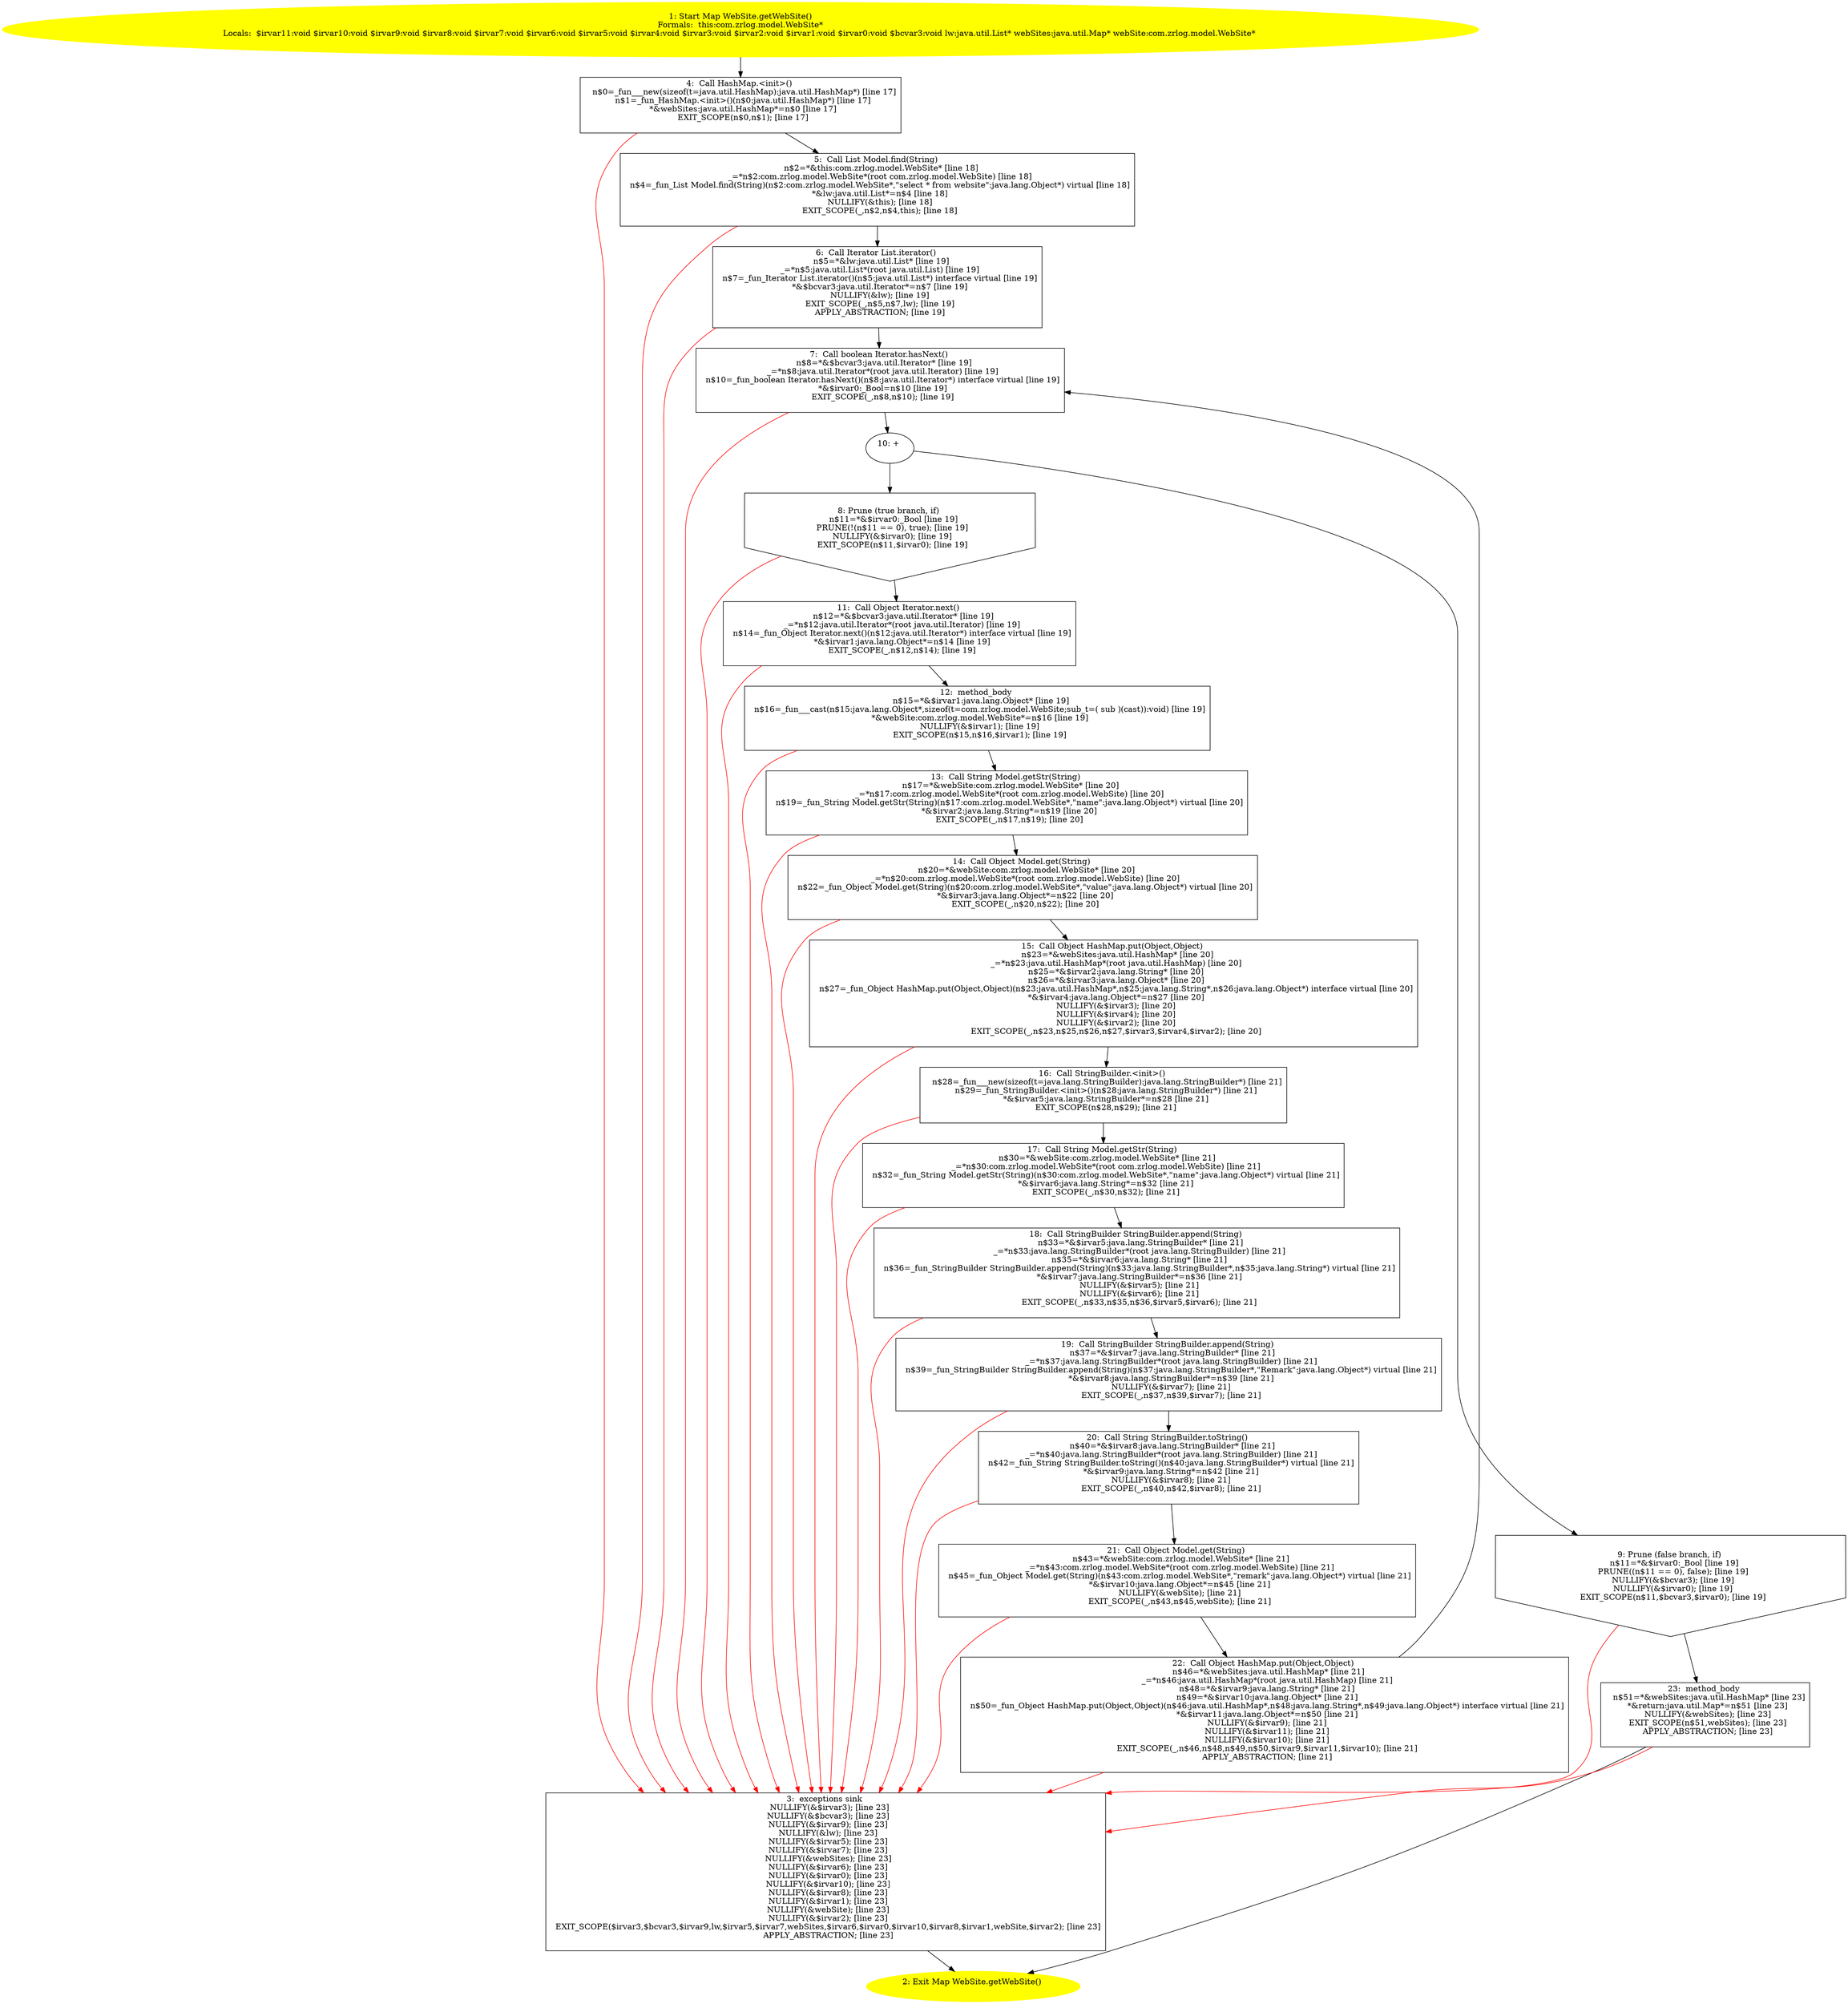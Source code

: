 /* @generated */
digraph cfg {
"com.zrlog.model.WebSite.getWebSite():java.util.Map.42acea7e4a26c514efd9b14dc50aee6e_1" [label="1: Start Map WebSite.getWebSite()\nFormals:  this:com.zrlog.model.WebSite*\nLocals:  $irvar11:void $irvar10:void $irvar9:void $irvar8:void $irvar7:void $irvar6:void $irvar5:void $irvar4:void $irvar3:void $irvar2:void $irvar1:void $irvar0:void $bcvar3:void lw:java.util.List* webSites:java.util.Map* webSite:com.zrlog.model.WebSite* \n  " color=yellow style=filled]
	

	 "com.zrlog.model.WebSite.getWebSite():java.util.Map.42acea7e4a26c514efd9b14dc50aee6e_1" -> "com.zrlog.model.WebSite.getWebSite():java.util.Map.42acea7e4a26c514efd9b14dc50aee6e_4" ;
"com.zrlog.model.WebSite.getWebSite():java.util.Map.42acea7e4a26c514efd9b14dc50aee6e_2" [label="2: Exit Map WebSite.getWebSite() \n  " color=yellow style=filled]
	

"com.zrlog.model.WebSite.getWebSite():java.util.Map.42acea7e4a26c514efd9b14dc50aee6e_3" [label="3:  exceptions sink \n   NULLIFY(&$irvar3); [line 23]\n  NULLIFY(&$bcvar3); [line 23]\n  NULLIFY(&$irvar9); [line 23]\n  NULLIFY(&lw); [line 23]\n  NULLIFY(&$irvar5); [line 23]\n  NULLIFY(&$irvar7); [line 23]\n  NULLIFY(&webSites); [line 23]\n  NULLIFY(&$irvar6); [line 23]\n  NULLIFY(&$irvar0); [line 23]\n  NULLIFY(&$irvar10); [line 23]\n  NULLIFY(&$irvar8); [line 23]\n  NULLIFY(&$irvar1); [line 23]\n  NULLIFY(&webSite); [line 23]\n  NULLIFY(&$irvar2); [line 23]\n  EXIT_SCOPE($irvar3,$bcvar3,$irvar9,lw,$irvar5,$irvar7,webSites,$irvar6,$irvar0,$irvar10,$irvar8,$irvar1,webSite,$irvar2); [line 23]\n  APPLY_ABSTRACTION; [line 23]\n " shape="box"]
	

	 "com.zrlog.model.WebSite.getWebSite():java.util.Map.42acea7e4a26c514efd9b14dc50aee6e_3" -> "com.zrlog.model.WebSite.getWebSite():java.util.Map.42acea7e4a26c514efd9b14dc50aee6e_2" ;
"com.zrlog.model.WebSite.getWebSite():java.util.Map.42acea7e4a26c514efd9b14dc50aee6e_4" [label="4:  Call HashMap.<init>() \n   n$0=_fun___new(sizeof(t=java.util.HashMap):java.util.HashMap*) [line 17]\n  n$1=_fun_HashMap.<init>()(n$0:java.util.HashMap*) [line 17]\n  *&webSites:java.util.HashMap*=n$0 [line 17]\n  EXIT_SCOPE(n$0,n$1); [line 17]\n " shape="box"]
	

	 "com.zrlog.model.WebSite.getWebSite():java.util.Map.42acea7e4a26c514efd9b14dc50aee6e_4" -> "com.zrlog.model.WebSite.getWebSite():java.util.Map.42acea7e4a26c514efd9b14dc50aee6e_5" ;
	 "com.zrlog.model.WebSite.getWebSite():java.util.Map.42acea7e4a26c514efd9b14dc50aee6e_4" -> "com.zrlog.model.WebSite.getWebSite():java.util.Map.42acea7e4a26c514efd9b14dc50aee6e_3" [color="red" ];
"com.zrlog.model.WebSite.getWebSite():java.util.Map.42acea7e4a26c514efd9b14dc50aee6e_5" [label="5:  Call List Model.find(String) \n   n$2=*&this:com.zrlog.model.WebSite* [line 18]\n  _=*n$2:com.zrlog.model.WebSite*(root com.zrlog.model.WebSite) [line 18]\n  n$4=_fun_List Model.find(String)(n$2:com.zrlog.model.WebSite*,\"select * from website\":java.lang.Object*) virtual [line 18]\n  *&lw:java.util.List*=n$4 [line 18]\n  NULLIFY(&this); [line 18]\n  EXIT_SCOPE(_,n$2,n$4,this); [line 18]\n " shape="box"]
	

	 "com.zrlog.model.WebSite.getWebSite():java.util.Map.42acea7e4a26c514efd9b14dc50aee6e_5" -> "com.zrlog.model.WebSite.getWebSite():java.util.Map.42acea7e4a26c514efd9b14dc50aee6e_6" ;
	 "com.zrlog.model.WebSite.getWebSite():java.util.Map.42acea7e4a26c514efd9b14dc50aee6e_5" -> "com.zrlog.model.WebSite.getWebSite():java.util.Map.42acea7e4a26c514efd9b14dc50aee6e_3" [color="red" ];
"com.zrlog.model.WebSite.getWebSite():java.util.Map.42acea7e4a26c514efd9b14dc50aee6e_6" [label="6:  Call Iterator List.iterator() \n   n$5=*&lw:java.util.List* [line 19]\n  _=*n$5:java.util.List*(root java.util.List) [line 19]\n  n$7=_fun_Iterator List.iterator()(n$5:java.util.List*) interface virtual [line 19]\n  *&$bcvar3:java.util.Iterator*=n$7 [line 19]\n  NULLIFY(&lw); [line 19]\n  EXIT_SCOPE(_,n$5,n$7,lw); [line 19]\n  APPLY_ABSTRACTION; [line 19]\n " shape="box"]
	

	 "com.zrlog.model.WebSite.getWebSite():java.util.Map.42acea7e4a26c514efd9b14dc50aee6e_6" -> "com.zrlog.model.WebSite.getWebSite():java.util.Map.42acea7e4a26c514efd9b14dc50aee6e_7" ;
	 "com.zrlog.model.WebSite.getWebSite():java.util.Map.42acea7e4a26c514efd9b14dc50aee6e_6" -> "com.zrlog.model.WebSite.getWebSite():java.util.Map.42acea7e4a26c514efd9b14dc50aee6e_3" [color="red" ];
"com.zrlog.model.WebSite.getWebSite():java.util.Map.42acea7e4a26c514efd9b14dc50aee6e_7" [label="7:  Call boolean Iterator.hasNext() \n   n$8=*&$bcvar3:java.util.Iterator* [line 19]\n  _=*n$8:java.util.Iterator*(root java.util.Iterator) [line 19]\n  n$10=_fun_boolean Iterator.hasNext()(n$8:java.util.Iterator*) interface virtual [line 19]\n  *&$irvar0:_Bool=n$10 [line 19]\n  EXIT_SCOPE(_,n$8,n$10); [line 19]\n " shape="box"]
	

	 "com.zrlog.model.WebSite.getWebSite():java.util.Map.42acea7e4a26c514efd9b14dc50aee6e_7" -> "com.zrlog.model.WebSite.getWebSite():java.util.Map.42acea7e4a26c514efd9b14dc50aee6e_10" ;
	 "com.zrlog.model.WebSite.getWebSite():java.util.Map.42acea7e4a26c514efd9b14dc50aee6e_7" -> "com.zrlog.model.WebSite.getWebSite():java.util.Map.42acea7e4a26c514efd9b14dc50aee6e_3" [color="red" ];
"com.zrlog.model.WebSite.getWebSite():java.util.Map.42acea7e4a26c514efd9b14dc50aee6e_8" [label="8: Prune (true branch, if) \n   n$11=*&$irvar0:_Bool [line 19]\n  PRUNE(!(n$11 == 0), true); [line 19]\n  NULLIFY(&$irvar0); [line 19]\n  EXIT_SCOPE(n$11,$irvar0); [line 19]\n " shape="invhouse"]
	

	 "com.zrlog.model.WebSite.getWebSite():java.util.Map.42acea7e4a26c514efd9b14dc50aee6e_8" -> "com.zrlog.model.WebSite.getWebSite():java.util.Map.42acea7e4a26c514efd9b14dc50aee6e_11" ;
	 "com.zrlog.model.WebSite.getWebSite():java.util.Map.42acea7e4a26c514efd9b14dc50aee6e_8" -> "com.zrlog.model.WebSite.getWebSite():java.util.Map.42acea7e4a26c514efd9b14dc50aee6e_3" [color="red" ];
"com.zrlog.model.WebSite.getWebSite():java.util.Map.42acea7e4a26c514efd9b14dc50aee6e_9" [label="9: Prune (false branch, if) \n   n$11=*&$irvar0:_Bool [line 19]\n  PRUNE((n$11 == 0), false); [line 19]\n  NULLIFY(&$bcvar3); [line 19]\n  NULLIFY(&$irvar0); [line 19]\n  EXIT_SCOPE(n$11,$bcvar3,$irvar0); [line 19]\n " shape="invhouse"]
	

	 "com.zrlog.model.WebSite.getWebSite():java.util.Map.42acea7e4a26c514efd9b14dc50aee6e_9" -> "com.zrlog.model.WebSite.getWebSite():java.util.Map.42acea7e4a26c514efd9b14dc50aee6e_23" ;
	 "com.zrlog.model.WebSite.getWebSite():java.util.Map.42acea7e4a26c514efd9b14dc50aee6e_9" -> "com.zrlog.model.WebSite.getWebSite():java.util.Map.42acea7e4a26c514efd9b14dc50aee6e_3" [color="red" ];
"com.zrlog.model.WebSite.getWebSite():java.util.Map.42acea7e4a26c514efd9b14dc50aee6e_10" [label="10: + \n  " ]
	

	 "com.zrlog.model.WebSite.getWebSite():java.util.Map.42acea7e4a26c514efd9b14dc50aee6e_10" -> "com.zrlog.model.WebSite.getWebSite():java.util.Map.42acea7e4a26c514efd9b14dc50aee6e_8" ;
	 "com.zrlog.model.WebSite.getWebSite():java.util.Map.42acea7e4a26c514efd9b14dc50aee6e_10" -> "com.zrlog.model.WebSite.getWebSite():java.util.Map.42acea7e4a26c514efd9b14dc50aee6e_9" ;
"com.zrlog.model.WebSite.getWebSite():java.util.Map.42acea7e4a26c514efd9b14dc50aee6e_11" [label="11:  Call Object Iterator.next() \n   n$12=*&$bcvar3:java.util.Iterator* [line 19]\n  _=*n$12:java.util.Iterator*(root java.util.Iterator) [line 19]\n  n$14=_fun_Object Iterator.next()(n$12:java.util.Iterator*) interface virtual [line 19]\n  *&$irvar1:java.lang.Object*=n$14 [line 19]\n  EXIT_SCOPE(_,n$12,n$14); [line 19]\n " shape="box"]
	

	 "com.zrlog.model.WebSite.getWebSite():java.util.Map.42acea7e4a26c514efd9b14dc50aee6e_11" -> "com.zrlog.model.WebSite.getWebSite():java.util.Map.42acea7e4a26c514efd9b14dc50aee6e_12" ;
	 "com.zrlog.model.WebSite.getWebSite():java.util.Map.42acea7e4a26c514efd9b14dc50aee6e_11" -> "com.zrlog.model.WebSite.getWebSite():java.util.Map.42acea7e4a26c514efd9b14dc50aee6e_3" [color="red" ];
"com.zrlog.model.WebSite.getWebSite():java.util.Map.42acea7e4a26c514efd9b14dc50aee6e_12" [label="12:  method_body \n   n$15=*&$irvar1:java.lang.Object* [line 19]\n  n$16=_fun___cast(n$15:java.lang.Object*,sizeof(t=com.zrlog.model.WebSite;sub_t=( sub )(cast)):void) [line 19]\n  *&webSite:com.zrlog.model.WebSite*=n$16 [line 19]\n  NULLIFY(&$irvar1); [line 19]\n  EXIT_SCOPE(n$15,n$16,$irvar1); [line 19]\n " shape="box"]
	

	 "com.zrlog.model.WebSite.getWebSite():java.util.Map.42acea7e4a26c514efd9b14dc50aee6e_12" -> "com.zrlog.model.WebSite.getWebSite():java.util.Map.42acea7e4a26c514efd9b14dc50aee6e_13" ;
	 "com.zrlog.model.WebSite.getWebSite():java.util.Map.42acea7e4a26c514efd9b14dc50aee6e_12" -> "com.zrlog.model.WebSite.getWebSite():java.util.Map.42acea7e4a26c514efd9b14dc50aee6e_3" [color="red" ];
"com.zrlog.model.WebSite.getWebSite():java.util.Map.42acea7e4a26c514efd9b14dc50aee6e_13" [label="13:  Call String Model.getStr(String) \n   n$17=*&webSite:com.zrlog.model.WebSite* [line 20]\n  _=*n$17:com.zrlog.model.WebSite*(root com.zrlog.model.WebSite) [line 20]\n  n$19=_fun_String Model.getStr(String)(n$17:com.zrlog.model.WebSite*,\"name\":java.lang.Object*) virtual [line 20]\n  *&$irvar2:java.lang.String*=n$19 [line 20]\n  EXIT_SCOPE(_,n$17,n$19); [line 20]\n " shape="box"]
	

	 "com.zrlog.model.WebSite.getWebSite():java.util.Map.42acea7e4a26c514efd9b14dc50aee6e_13" -> "com.zrlog.model.WebSite.getWebSite():java.util.Map.42acea7e4a26c514efd9b14dc50aee6e_14" ;
	 "com.zrlog.model.WebSite.getWebSite():java.util.Map.42acea7e4a26c514efd9b14dc50aee6e_13" -> "com.zrlog.model.WebSite.getWebSite():java.util.Map.42acea7e4a26c514efd9b14dc50aee6e_3" [color="red" ];
"com.zrlog.model.WebSite.getWebSite():java.util.Map.42acea7e4a26c514efd9b14dc50aee6e_14" [label="14:  Call Object Model.get(String) \n   n$20=*&webSite:com.zrlog.model.WebSite* [line 20]\n  _=*n$20:com.zrlog.model.WebSite*(root com.zrlog.model.WebSite) [line 20]\n  n$22=_fun_Object Model.get(String)(n$20:com.zrlog.model.WebSite*,\"value\":java.lang.Object*) virtual [line 20]\n  *&$irvar3:java.lang.Object*=n$22 [line 20]\n  EXIT_SCOPE(_,n$20,n$22); [line 20]\n " shape="box"]
	

	 "com.zrlog.model.WebSite.getWebSite():java.util.Map.42acea7e4a26c514efd9b14dc50aee6e_14" -> "com.zrlog.model.WebSite.getWebSite():java.util.Map.42acea7e4a26c514efd9b14dc50aee6e_15" ;
	 "com.zrlog.model.WebSite.getWebSite():java.util.Map.42acea7e4a26c514efd9b14dc50aee6e_14" -> "com.zrlog.model.WebSite.getWebSite():java.util.Map.42acea7e4a26c514efd9b14dc50aee6e_3" [color="red" ];
"com.zrlog.model.WebSite.getWebSite():java.util.Map.42acea7e4a26c514efd9b14dc50aee6e_15" [label="15:  Call Object HashMap.put(Object,Object) \n   n$23=*&webSites:java.util.HashMap* [line 20]\n  _=*n$23:java.util.HashMap*(root java.util.HashMap) [line 20]\n  n$25=*&$irvar2:java.lang.String* [line 20]\n  n$26=*&$irvar3:java.lang.Object* [line 20]\n  n$27=_fun_Object HashMap.put(Object,Object)(n$23:java.util.HashMap*,n$25:java.lang.String*,n$26:java.lang.Object*) interface virtual [line 20]\n  *&$irvar4:java.lang.Object*=n$27 [line 20]\n  NULLIFY(&$irvar3); [line 20]\n  NULLIFY(&$irvar4); [line 20]\n  NULLIFY(&$irvar2); [line 20]\n  EXIT_SCOPE(_,n$23,n$25,n$26,n$27,$irvar3,$irvar4,$irvar2); [line 20]\n " shape="box"]
	

	 "com.zrlog.model.WebSite.getWebSite():java.util.Map.42acea7e4a26c514efd9b14dc50aee6e_15" -> "com.zrlog.model.WebSite.getWebSite():java.util.Map.42acea7e4a26c514efd9b14dc50aee6e_16" ;
	 "com.zrlog.model.WebSite.getWebSite():java.util.Map.42acea7e4a26c514efd9b14dc50aee6e_15" -> "com.zrlog.model.WebSite.getWebSite():java.util.Map.42acea7e4a26c514efd9b14dc50aee6e_3" [color="red" ];
"com.zrlog.model.WebSite.getWebSite():java.util.Map.42acea7e4a26c514efd9b14dc50aee6e_16" [label="16:  Call StringBuilder.<init>() \n   n$28=_fun___new(sizeof(t=java.lang.StringBuilder):java.lang.StringBuilder*) [line 21]\n  n$29=_fun_StringBuilder.<init>()(n$28:java.lang.StringBuilder*) [line 21]\n  *&$irvar5:java.lang.StringBuilder*=n$28 [line 21]\n  EXIT_SCOPE(n$28,n$29); [line 21]\n " shape="box"]
	

	 "com.zrlog.model.WebSite.getWebSite():java.util.Map.42acea7e4a26c514efd9b14dc50aee6e_16" -> "com.zrlog.model.WebSite.getWebSite():java.util.Map.42acea7e4a26c514efd9b14dc50aee6e_17" ;
	 "com.zrlog.model.WebSite.getWebSite():java.util.Map.42acea7e4a26c514efd9b14dc50aee6e_16" -> "com.zrlog.model.WebSite.getWebSite():java.util.Map.42acea7e4a26c514efd9b14dc50aee6e_3" [color="red" ];
"com.zrlog.model.WebSite.getWebSite():java.util.Map.42acea7e4a26c514efd9b14dc50aee6e_17" [label="17:  Call String Model.getStr(String) \n   n$30=*&webSite:com.zrlog.model.WebSite* [line 21]\n  _=*n$30:com.zrlog.model.WebSite*(root com.zrlog.model.WebSite) [line 21]\n  n$32=_fun_String Model.getStr(String)(n$30:com.zrlog.model.WebSite*,\"name\":java.lang.Object*) virtual [line 21]\n  *&$irvar6:java.lang.String*=n$32 [line 21]\n  EXIT_SCOPE(_,n$30,n$32); [line 21]\n " shape="box"]
	

	 "com.zrlog.model.WebSite.getWebSite():java.util.Map.42acea7e4a26c514efd9b14dc50aee6e_17" -> "com.zrlog.model.WebSite.getWebSite():java.util.Map.42acea7e4a26c514efd9b14dc50aee6e_18" ;
	 "com.zrlog.model.WebSite.getWebSite():java.util.Map.42acea7e4a26c514efd9b14dc50aee6e_17" -> "com.zrlog.model.WebSite.getWebSite():java.util.Map.42acea7e4a26c514efd9b14dc50aee6e_3" [color="red" ];
"com.zrlog.model.WebSite.getWebSite():java.util.Map.42acea7e4a26c514efd9b14dc50aee6e_18" [label="18:  Call StringBuilder StringBuilder.append(String) \n   n$33=*&$irvar5:java.lang.StringBuilder* [line 21]\n  _=*n$33:java.lang.StringBuilder*(root java.lang.StringBuilder) [line 21]\n  n$35=*&$irvar6:java.lang.String* [line 21]\n  n$36=_fun_StringBuilder StringBuilder.append(String)(n$33:java.lang.StringBuilder*,n$35:java.lang.String*) virtual [line 21]\n  *&$irvar7:java.lang.StringBuilder*=n$36 [line 21]\n  NULLIFY(&$irvar5); [line 21]\n  NULLIFY(&$irvar6); [line 21]\n  EXIT_SCOPE(_,n$33,n$35,n$36,$irvar5,$irvar6); [line 21]\n " shape="box"]
	

	 "com.zrlog.model.WebSite.getWebSite():java.util.Map.42acea7e4a26c514efd9b14dc50aee6e_18" -> "com.zrlog.model.WebSite.getWebSite():java.util.Map.42acea7e4a26c514efd9b14dc50aee6e_19" ;
	 "com.zrlog.model.WebSite.getWebSite():java.util.Map.42acea7e4a26c514efd9b14dc50aee6e_18" -> "com.zrlog.model.WebSite.getWebSite():java.util.Map.42acea7e4a26c514efd9b14dc50aee6e_3" [color="red" ];
"com.zrlog.model.WebSite.getWebSite():java.util.Map.42acea7e4a26c514efd9b14dc50aee6e_19" [label="19:  Call StringBuilder StringBuilder.append(String) \n   n$37=*&$irvar7:java.lang.StringBuilder* [line 21]\n  _=*n$37:java.lang.StringBuilder*(root java.lang.StringBuilder) [line 21]\n  n$39=_fun_StringBuilder StringBuilder.append(String)(n$37:java.lang.StringBuilder*,\"Remark\":java.lang.Object*) virtual [line 21]\n  *&$irvar8:java.lang.StringBuilder*=n$39 [line 21]\n  NULLIFY(&$irvar7); [line 21]\n  EXIT_SCOPE(_,n$37,n$39,$irvar7); [line 21]\n " shape="box"]
	

	 "com.zrlog.model.WebSite.getWebSite():java.util.Map.42acea7e4a26c514efd9b14dc50aee6e_19" -> "com.zrlog.model.WebSite.getWebSite():java.util.Map.42acea7e4a26c514efd9b14dc50aee6e_20" ;
	 "com.zrlog.model.WebSite.getWebSite():java.util.Map.42acea7e4a26c514efd9b14dc50aee6e_19" -> "com.zrlog.model.WebSite.getWebSite():java.util.Map.42acea7e4a26c514efd9b14dc50aee6e_3" [color="red" ];
"com.zrlog.model.WebSite.getWebSite():java.util.Map.42acea7e4a26c514efd9b14dc50aee6e_20" [label="20:  Call String StringBuilder.toString() \n   n$40=*&$irvar8:java.lang.StringBuilder* [line 21]\n  _=*n$40:java.lang.StringBuilder*(root java.lang.StringBuilder) [line 21]\n  n$42=_fun_String StringBuilder.toString()(n$40:java.lang.StringBuilder*) virtual [line 21]\n  *&$irvar9:java.lang.String*=n$42 [line 21]\n  NULLIFY(&$irvar8); [line 21]\n  EXIT_SCOPE(_,n$40,n$42,$irvar8); [line 21]\n " shape="box"]
	

	 "com.zrlog.model.WebSite.getWebSite():java.util.Map.42acea7e4a26c514efd9b14dc50aee6e_20" -> "com.zrlog.model.WebSite.getWebSite():java.util.Map.42acea7e4a26c514efd9b14dc50aee6e_21" ;
	 "com.zrlog.model.WebSite.getWebSite():java.util.Map.42acea7e4a26c514efd9b14dc50aee6e_20" -> "com.zrlog.model.WebSite.getWebSite():java.util.Map.42acea7e4a26c514efd9b14dc50aee6e_3" [color="red" ];
"com.zrlog.model.WebSite.getWebSite():java.util.Map.42acea7e4a26c514efd9b14dc50aee6e_21" [label="21:  Call Object Model.get(String) \n   n$43=*&webSite:com.zrlog.model.WebSite* [line 21]\n  _=*n$43:com.zrlog.model.WebSite*(root com.zrlog.model.WebSite) [line 21]\n  n$45=_fun_Object Model.get(String)(n$43:com.zrlog.model.WebSite*,\"remark\":java.lang.Object*) virtual [line 21]\n  *&$irvar10:java.lang.Object*=n$45 [line 21]\n  NULLIFY(&webSite); [line 21]\n  EXIT_SCOPE(_,n$43,n$45,webSite); [line 21]\n " shape="box"]
	

	 "com.zrlog.model.WebSite.getWebSite():java.util.Map.42acea7e4a26c514efd9b14dc50aee6e_21" -> "com.zrlog.model.WebSite.getWebSite():java.util.Map.42acea7e4a26c514efd9b14dc50aee6e_22" ;
	 "com.zrlog.model.WebSite.getWebSite():java.util.Map.42acea7e4a26c514efd9b14dc50aee6e_21" -> "com.zrlog.model.WebSite.getWebSite():java.util.Map.42acea7e4a26c514efd9b14dc50aee6e_3" [color="red" ];
"com.zrlog.model.WebSite.getWebSite():java.util.Map.42acea7e4a26c514efd9b14dc50aee6e_22" [label="22:  Call Object HashMap.put(Object,Object) \n   n$46=*&webSites:java.util.HashMap* [line 21]\n  _=*n$46:java.util.HashMap*(root java.util.HashMap) [line 21]\n  n$48=*&$irvar9:java.lang.String* [line 21]\n  n$49=*&$irvar10:java.lang.Object* [line 21]\n  n$50=_fun_Object HashMap.put(Object,Object)(n$46:java.util.HashMap*,n$48:java.lang.String*,n$49:java.lang.Object*) interface virtual [line 21]\n  *&$irvar11:java.lang.Object*=n$50 [line 21]\n  NULLIFY(&$irvar9); [line 21]\n  NULLIFY(&$irvar11); [line 21]\n  NULLIFY(&$irvar10); [line 21]\n  EXIT_SCOPE(_,n$46,n$48,n$49,n$50,$irvar9,$irvar11,$irvar10); [line 21]\n  APPLY_ABSTRACTION; [line 21]\n " shape="box"]
	

	 "com.zrlog.model.WebSite.getWebSite():java.util.Map.42acea7e4a26c514efd9b14dc50aee6e_22" -> "com.zrlog.model.WebSite.getWebSite():java.util.Map.42acea7e4a26c514efd9b14dc50aee6e_7" ;
	 "com.zrlog.model.WebSite.getWebSite():java.util.Map.42acea7e4a26c514efd9b14dc50aee6e_22" -> "com.zrlog.model.WebSite.getWebSite():java.util.Map.42acea7e4a26c514efd9b14dc50aee6e_3" [color="red" ];
"com.zrlog.model.WebSite.getWebSite():java.util.Map.42acea7e4a26c514efd9b14dc50aee6e_23" [label="23:  method_body \n   n$51=*&webSites:java.util.HashMap* [line 23]\n  *&return:java.util.Map*=n$51 [line 23]\n  NULLIFY(&webSites); [line 23]\n  EXIT_SCOPE(n$51,webSites); [line 23]\n  APPLY_ABSTRACTION; [line 23]\n " shape="box"]
	

	 "com.zrlog.model.WebSite.getWebSite():java.util.Map.42acea7e4a26c514efd9b14dc50aee6e_23" -> "com.zrlog.model.WebSite.getWebSite():java.util.Map.42acea7e4a26c514efd9b14dc50aee6e_2" ;
	 "com.zrlog.model.WebSite.getWebSite():java.util.Map.42acea7e4a26c514efd9b14dc50aee6e_23" -> "com.zrlog.model.WebSite.getWebSite():java.util.Map.42acea7e4a26c514efd9b14dc50aee6e_3" [color="red" ];
}
